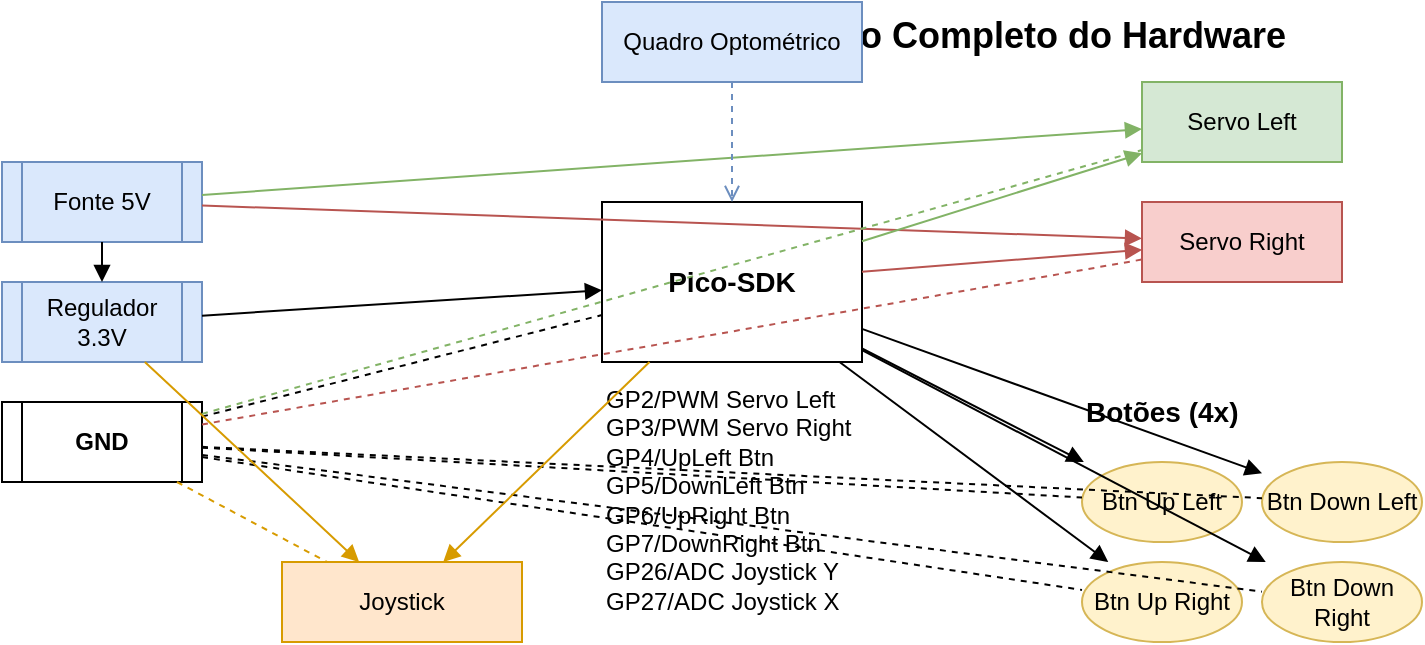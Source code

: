 <?xml version="1.0" encoding="UTF-8"?>
<mxfile version="15.8.7" type="device">
  <diagram id="CompleteHardwareSchematic" name="Circuito Completo do Hardware">
    <mxGraphModel dx="1080" dy="720" grid="1" gridSize="10" guides="1" tooltips="1" connect="1" arrows="1" fold="1" page="1" pageScale="1" pageWidth="1200" pageHeight="800" math="0" shadow="0">
      <root>
        <mxCell id="0"/>
        <mxCell id="1" parent="0"/>

        <!-- Título do diagrama -->
        <mxCell id="title" value="Circuito Completo do Hardware" style="text;html=1;fontSize=18;fontStyle=1;" vertex="1" parent="1">
          <mxGeometry x="450" y="20" width="300" height="40" as="geometry"/>
        </mxCell>

        <!-- Fonte de Alimentação (5V) -->
        <mxCell id="power5v" value="Fonte 5V" style="shape=process;whiteSpace=wrap;html=1;fillColor=#dae8fc;strokeColor=#6c8ebf;" vertex="1" parent="1">
          <mxGeometry x="80" y="100" width="100" height="40" as="geometry"/>
        </mxCell>

        <!-- Regulador 3.3V -->
        <mxCell id="regulator3v3" value="Regulador 3.3V" style="shape=process;whiteSpace=wrap;html=1;fillColor=#dae8fc;strokeColor=#6c8ebf;" vertex="1" parent="1">
          <mxGeometry x="80" y="160" width="100" height="40" as="geometry"/>
        </mxCell>

        <!-- Terra (GND) -->
        <mxCell id="gnd" value="GND" style="shape=process;whiteSpace=wrap;html=1;fillColor=#ffffff;strokeColor=#000000;fontStyle=1;" vertex="1" parent="1">
          <mxGeometry x="80" y="220" width="100" height="40" as="geometry"/>
        </mxCell>

        <!-- Placa Pico-SDK -->
        <mxCell id="pico" value="Pico-SDK" style="shape=rectangle;whiteSpace=wrap;html=1;fillColor=#ffffff;strokeColor=#000000;fontSize=14;fontStyle=1;" vertex="1" parent="1">
          <mxGeometry x="380" y="120" width="130" height="80" as="geometry"/>
        </mxCell>

        <!-- Label pinos Pico -->
        <mxCell id="picoPins" value="GP2/PWM Servo Left&#10;GP3/PWM Servo Right&#10;GP4/UpLeft Btn&#10;GP5/DownLeft Btn&#10;GP6/UpRight Btn&#10;GP7/DownRight Btn&#10;GP26/ADC Joystick Y&#10;GP27/ADC Joystick X" style="text;html=1;align=left;verticalAlign=top;fontSize=12;" vertex="1" parent="1">
          <mxGeometry x="380" y="205" width="130" height="100" as="geometry"/>
        </mxCell>

        <!-- Servo Left -->
        <mxCell id="servoLeft" value="Servo Left" style="shape=rectangle;whiteSpace=wrap;html=1;fillColor=#d5e8d4;strokeColor=#82b366;" vertex="1" parent="1">
          <mxGeometry x="650" y="60" width="100" height="40" as="geometry"/>
        </mxCell>

        <!-- Servo Right -->
        <mxCell id="servoRight" value="Servo Right" style="shape=rectangle;whiteSpace=wrap;html=1;fillColor=#f8cecc;strokeColor=#b85450;" vertex="1" parent="1">
          <mxGeometry x="650" y="120" width="100" height="40" as="geometry"/>
        </mxCell>

        <!-- Botões: Up Left, Down Left, Up Right, Down Right -->
        <mxCell id="buttonsLabel" value="Botões (4x)" style="text;whiteSpace=wrap;html=1;fontSize=14;fontStyle=1;" vertex="1" parent="1">
          <mxGeometry x="620" y="210" width="160" height="30" as="geometry"/>
        </mxCell>

        <!-- Botão Up Left -->
        <mxCell id="btnUpLeft" value="Btn Up Left" style="shape=ellipse;whiteSpace=wrap;html=1;fillColor=#fff2cc;strokeColor=#d6b656;" vertex="1" parent="1">
          <mxGeometry x="620" y="250" width="80" height="40" as="geometry"/>
        </mxCell>

        <!-- Botão Down Left -->
        <mxCell id="btnDownLeft" value="Btn Down Left" style="shape=ellipse;whiteSpace=wrap;html=1;fillColor=#fff2cc;strokeColor=#d6b656;" vertex="1" parent="1">
          <mxGeometry x="710" y="250" width="80" height="40" as="geometry"/>
        </mxCell>

        <!-- Botão Up Right -->
        <mxCell id="btnUpRight" value="Btn Up Right" style="shape=ellipse;whiteSpace=wrap;html=1;fillColor=#fff2cc;strokeColor=#d6b656;" vertex="1" parent="1">
          <mxGeometry x="620" y="300" width="80" height="40" as="geometry"/>
        </mxCell>

        <!-- Botão Down Right -->
        <mxCell id="btnDownRight" value="Btn Down Right" style="shape=ellipse;whiteSpace=wrap;html=1;fillColor=#fff2cc;strokeColor=#d6b656;" vertex="1" parent="1">
          <mxGeometry x="710" y="300" width="80" height="40" as="geometry"/>
        </mxCell>

        <!-- Joystick -->
        <mxCell id="joystick" value="Joystick" style="shape=rectangle;whiteSpace=wrap;html=1;fillColor=#ffe6cc;strokeColor=#d79b00;" vertex="1" parent="1">
          <mxGeometry x="220" y="300" width="120" height="40" as="geometry"/>
        </mxCell>

        <!-- Quadro Optométrico -->
        <mxCell id="opticalChart" value="Quadro Optométrico" style="shape=rectangle;whiteSpace=wrap;html=1;fillColor=#dae8fc;strokeColor=#6c8ebf;" vertex="1" parent="1">
          <mxGeometry x="380" y="20" width="130" height="40" as="geometry"/>
        </mxCell>

        <!-- Conexões (linhas) -->

        <!-- 5V -> Regulador 3.3V -->
        <mxCell id="line5vReg" edge="1" parent="1" source="power5v" target="regulator3v3" style="endArrow=block;endFill=1;">
          <mxGeometry relative="1" as="geometry"/>
        </mxCell>

        <!-- 5V -> Servos (porque servos podem precisar de 5V) -->
        <mxCell id="line5vServoLeft" edge="1" parent="1" source="power5v" target="servoLeft" style="endArrow=block;endFill=1;strokeColor=#82b366;">
          <mxGeometry relative="1" as="geometry"/>
        </mxCell>
        <mxCell id="line5vServoRight" edge="1" parent="1" source="power5v" target="servoRight" style="endArrow=block;endFill=1;strokeColor=#b85450;">
          <mxGeometry relative="1" as="geometry"/>
        </mxCell>

        <!-- 3.3V -> Pico-SDK -->
        <mxCell id="line33vPico" edge="1" parent="1" source="regulator3v3" target="pico" style="endArrow=block;endFill=1;">
          <mxGeometry relative="1" as="geometry"/>
        </mxCell>

        <!-- GND -> Pico-SDK -->
        <mxCell id="lineGndPico" edge="1" parent="1" source="gnd" target="pico" style="endArrow=none;endFill=0;dashed=1;">
          <mxGeometry relative="1" as="geometry"/>
        </mxCell>

        <!-- GND -> Servos -->
        <mxCell id="lineGndServoLeft" edge="1" parent="1" source="gnd" target="servoLeft" style="endArrow=none;endFill=0;dashed=1;strokeColor=#82b366;">
          <mxGeometry relative="1" as="geometry"/>
        </mxCell>
        <mxCell id="lineGndServoRight" edge="1" parent="1" source="gnd" target="servoRight" style="endArrow=none;endFill=0;dashed=1;strokeColor=#b85450;">
          <mxGeometry relative="1" as="geometry"/>
        </mxCell>

        <!-- Pico-SDK -> Servo Left (PWM GP2) -->
        <mxCell id="linePicoServoLeft" edge="1" parent="1" source="pico" target="servoLeft" style="endArrow=block;endFill=1;strokeColor=#82b366;">
          <mxGeometry relative="1" as="geometry"/>
        </mxCell>

        <!-- Pico-SDK -> Servo Right (PWM GP3) -->
        <mxCell id="linePicoServoRight" edge="1" parent="1" source="pico" target="servoRight" style="endArrow=block;endFill=1;strokeColor=#b85450;">
          <mxGeometry relative="1" as="geometry"/>
        </mxCell>

        <!-- Pico-SDK -> Botões (GP4, GP5, GP6, GP7) -->
        <mxCell id="linePicoBtnUpLeft" edge="1" parent="1" source="pico" target="btnUpLeft" style="endArrow=block;endFill=1;">
          <mxGeometry relative="1" as="geometry"/>
        </mxCell>
        <mxCell id="linePicoBtnDownLeft" edge="1" parent="1" source="pico" target="btnDownLeft" style="endArrow=block;endFill=1;">
          <mxGeometry relative="1" as="geometry"/>
        </mxCell>
        <mxCell id="linePicoBtnUpRight" edge="1" parent="1" source="pico" target="btnUpRight" style="endArrow=block;endFill=1;">
          <mxGeometry relative="1" as="geometry"/>
        </mxCell>
        <mxCell id="linePicoBtnDownRight" edge="1" parent="1" source="pico" target="btnDownRight" style="endArrow=block;endFill=1;">
          <mxGeometry relative="1" as="geometry"/>
        </mxCell>

        <!-- GND -> Botões (simples, dashed) -->
        <mxCell id="lineGndBtnUpLeft" edge="1" parent="1" source="gnd" target="btnUpLeft" style="endArrow=none;endFill=0;dashed=1;">
          <mxGeometry relative="1" as="geometry"/>
        </mxCell>
        <mxCell id="lineGndBtnDownLeft" edge="1" parent="1" source="gnd" target="btnDownLeft" style="endArrow=none;endFill=0;dashed=1;">
          <mxGeometry relative="1" as="geometry"/>
        </mxCell>
        <mxCell id="lineGndBtnUpRight" edge="1" parent="1" source="gnd" target="btnUpRight" style="endArrow=none;endFill=0;dashed=1;">
          <mxGeometry relative="1" as="geometry"/>
        </mxCell>
        <mxCell id="lineGndBtnDownRight" edge="1" parent="1" source="gnd" target="btnDownRight" style="endArrow=none;endFill=0;dashed=1;">
          <mxGeometry relative="1" as="geometry"/>
        </mxCell>

        <!-- Pico-SDK -> Joystick (GP26, GP27) -->
        <mxCell id="linePicoJoystick" edge="1" parent="1" source="pico" target="joystick" style="endArrow=block;endFill=1;strokeColor=#d79b00;">
          <mxGeometry relative="1" as="geometry"/>
        </mxCell>

        <!-- 3.3V -> Joystick -->
        <mxCell id="line33vJoystick" edge="1" parent="1" source="regulator3v3" target="joystick" style="endArrow=block;endFill=1;strokeColor=#d79b00;">
          <mxGeometry relative="1" as="geometry"/>
        </mxCell>

        <!-- GND -> Joystick -->
        <mxCell id="lineGndJoystick" edge="1" parent="1" source="gnd" target="joystick" style="endArrow=none;endFill=0;dashed=1;strokeColor=#d79b00;">
          <mxGeometry relative="1" as="geometry"/>
        </mxCell>

        <!-- Quadro Optométrico -> Pico (conceitual) -->
        <mxCell id="lineOpticalChart" edge="1" parent="1" source="opticalChart" target="pico" style="endArrow=open;endFill=0;dashed=1;strokeColor=#6c8ebf;">
          <mxGeometry relative="1" as="geometry"/>
        </mxCell>

      </root>
    </mxGraphModel>
  </diagram>
</mxfile>
